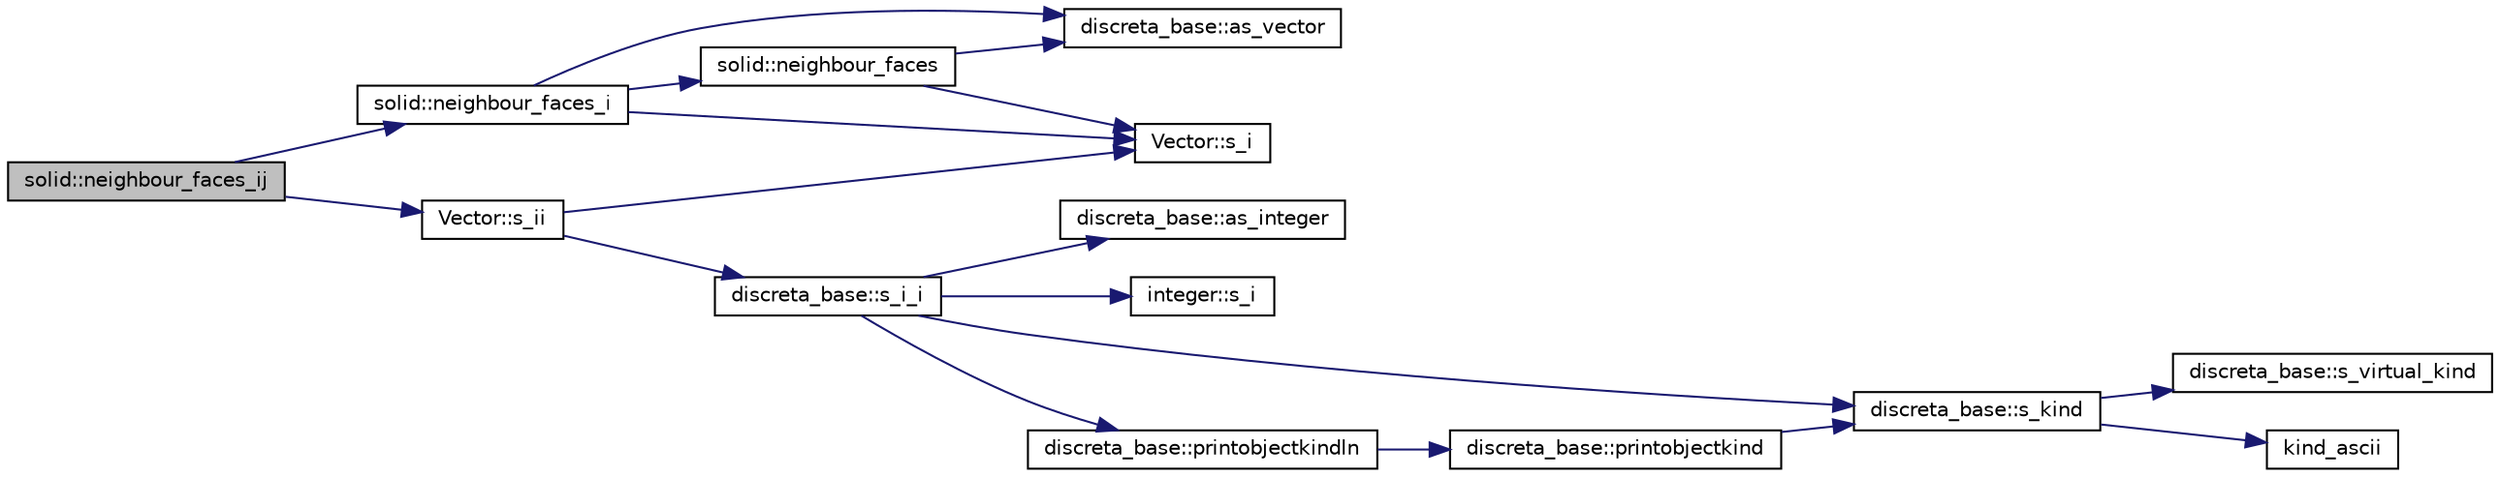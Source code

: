 digraph "solid::neighbour_faces_ij"
{
  edge [fontname="Helvetica",fontsize="10",labelfontname="Helvetica",labelfontsize="10"];
  node [fontname="Helvetica",fontsize="10",shape=record];
  rankdir="LR";
  Node3702 [label="solid::neighbour_faces_ij",height=0.2,width=0.4,color="black", fillcolor="grey75", style="filled", fontcolor="black"];
  Node3702 -> Node3703 [color="midnightblue",fontsize="10",style="solid",fontname="Helvetica"];
  Node3703 [label="solid::neighbour_faces_i",height=0.2,width=0.4,color="black", fillcolor="white", style="filled",URL="$d8/def/classsolid.html#a5f8389874c5134f2ccb46a93c2335937"];
  Node3703 -> Node3704 [color="midnightblue",fontsize="10",style="solid",fontname="Helvetica"];
  Node3704 [label="solid::neighbour_faces",height=0.2,width=0.4,color="black", fillcolor="white", style="filled",URL="$d8/def/classsolid.html#aa679392983420946e8f1db13b0fc40b0"];
  Node3704 -> Node3705 [color="midnightblue",fontsize="10",style="solid",fontname="Helvetica"];
  Node3705 [label="Vector::s_i",height=0.2,width=0.4,color="black", fillcolor="white", style="filled",URL="$d5/db2/class_vector.html#a1c4fe1752523df8119f70dd550244871"];
  Node3704 -> Node3706 [color="midnightblue",fontsize="10",style="solid",fontname="Helvetica"];
  Node3706 [label="discreta_base::as_vector",height=0.2,width=0.4,color="black", fillcolor="white", style="filled",URL="$d7/d71/classdiscreta__base.html#a7bdd6cae39c380b128ee9e17e42cf020"];
  Node3703 -> Node3705 [color="midnightblue",fontsize="10",style="solid",fontname="Helvetica"];
  Node3703 -> Node3706 [color="midnightblue",fontsize="10",style="solid",fontname="Helvetica"];
  Node3702 -> Node3707 [color="midnightblue",fontsize="10",style="solid",fontname="Helvetica"];
  Node3707 [label="Vector::s_ii",height=0.2,width=0.4,color="black", fillcolor="white", style="filled",URL="$d5/db2/class_vector.html#a75d4942cc7b9794717b4846c10520db8"];
  Node3707 -> Node3705 [color="midnightblue",fontsize="10",style="solid",fontname="Helvetica"];
  Node3707 -> Node3708 [color="midnightblue",fontsize="10",style="solid",fontname="Helvetica"];
  Node3708 [label="discreta_base::s_i_i",height=0.2,width=0.4,color="black", fillcolor="white", style="filled",URL="$d7/d71/classdiscreta__base.html#aadb92c01fbe69b3034b0214b33fbc735"];
  Node3708 -> Node3709 [color="midnightblue",fontsize="10",style="solid",fontname="Helvetica"];
  Node3709 [label="discreta_base::s_kind",height=0.2,width=0.4,color="black", fillcolor="white", style="filled",URL="$d7/d71/classdiscreta__base.html#a8a830025c74adbbc3362418a7c2ba157"];
  Node3709 -> Node3710 [color="midnightblue",fontsize="10",style="solid",fontname="Helvetica"];
  Node3710 [label="discreta_base::s_virtual_kind",height=0.2,width=0.4,color="black", fillcolor="white", style="filled",URL="$d7/d71/classdiscreta__base.html#a52778a6d6943a468be083d0785d418fb"];
  Node3709 -> Node3711 [color="midnightblue",fontsize="10",style="solid",fontname="Helvetica"];
  Node3711 [label="kind_ascii",height=0.2,width=0.4,color="black", fillcolor="white", style="filled",URL="$d9/d60/discreta_8h.html#ad0ce825a9f29bc6cec27e1b64cfe27bf"];
  Node3708 -> Node3712 [color="midnightblue",fontsize="10",style="solid",fontname="Helvetica"];
  Node3712 [label="discreta_base::printobjectkindln",height=0.2,width=0.4,color="black", fillcolor="white", style="filled",URL="$d7/d71/classdiscreta__base.html#a677ccc8f392ebedde05e453f8cf59559"];
  Node3712 -> Node3713 [color="midnightblue",fontsize="10",style="solid",fontname="Helvetica"];
  Node3713 [label="discreta_base::printobjectkind",height=0.2,width=0.4,color="black", fillcolor="white", style="filled",URL="$d7/d71/classdiscreta__base.html#aa75a1314aa706909b029664944904231"];
  Node3713 -> Node3709 [color="midnightblue",fontsize="10",style="solid",fontname="Helvetica"];
  Node3708 -> Node3714 [color="midnightblue",fontsize="10",style="solid",fontname="Helvetica"];
  Node3714 [label="discreta_base::as_integer",height=0.2,width=0.4,color="black", fillcolor="white", style="filled",URL="$d7/d71/classdiscreta__base.html#a00d7691eaf874fd283d942692fe8dd26"];
  Node3708 -> Node3715 [color="midnightblue",fontsize="10",style="solid",fontname="Helvetica"];
  Node3715 [label="integer::s_i",height=0.2,width=0.4,color="black", fillcolor="white", style="filled",URL="$d0/de5/classinteger.html#adf28e9f94d4c844adaa950deeb80b904"];
}
